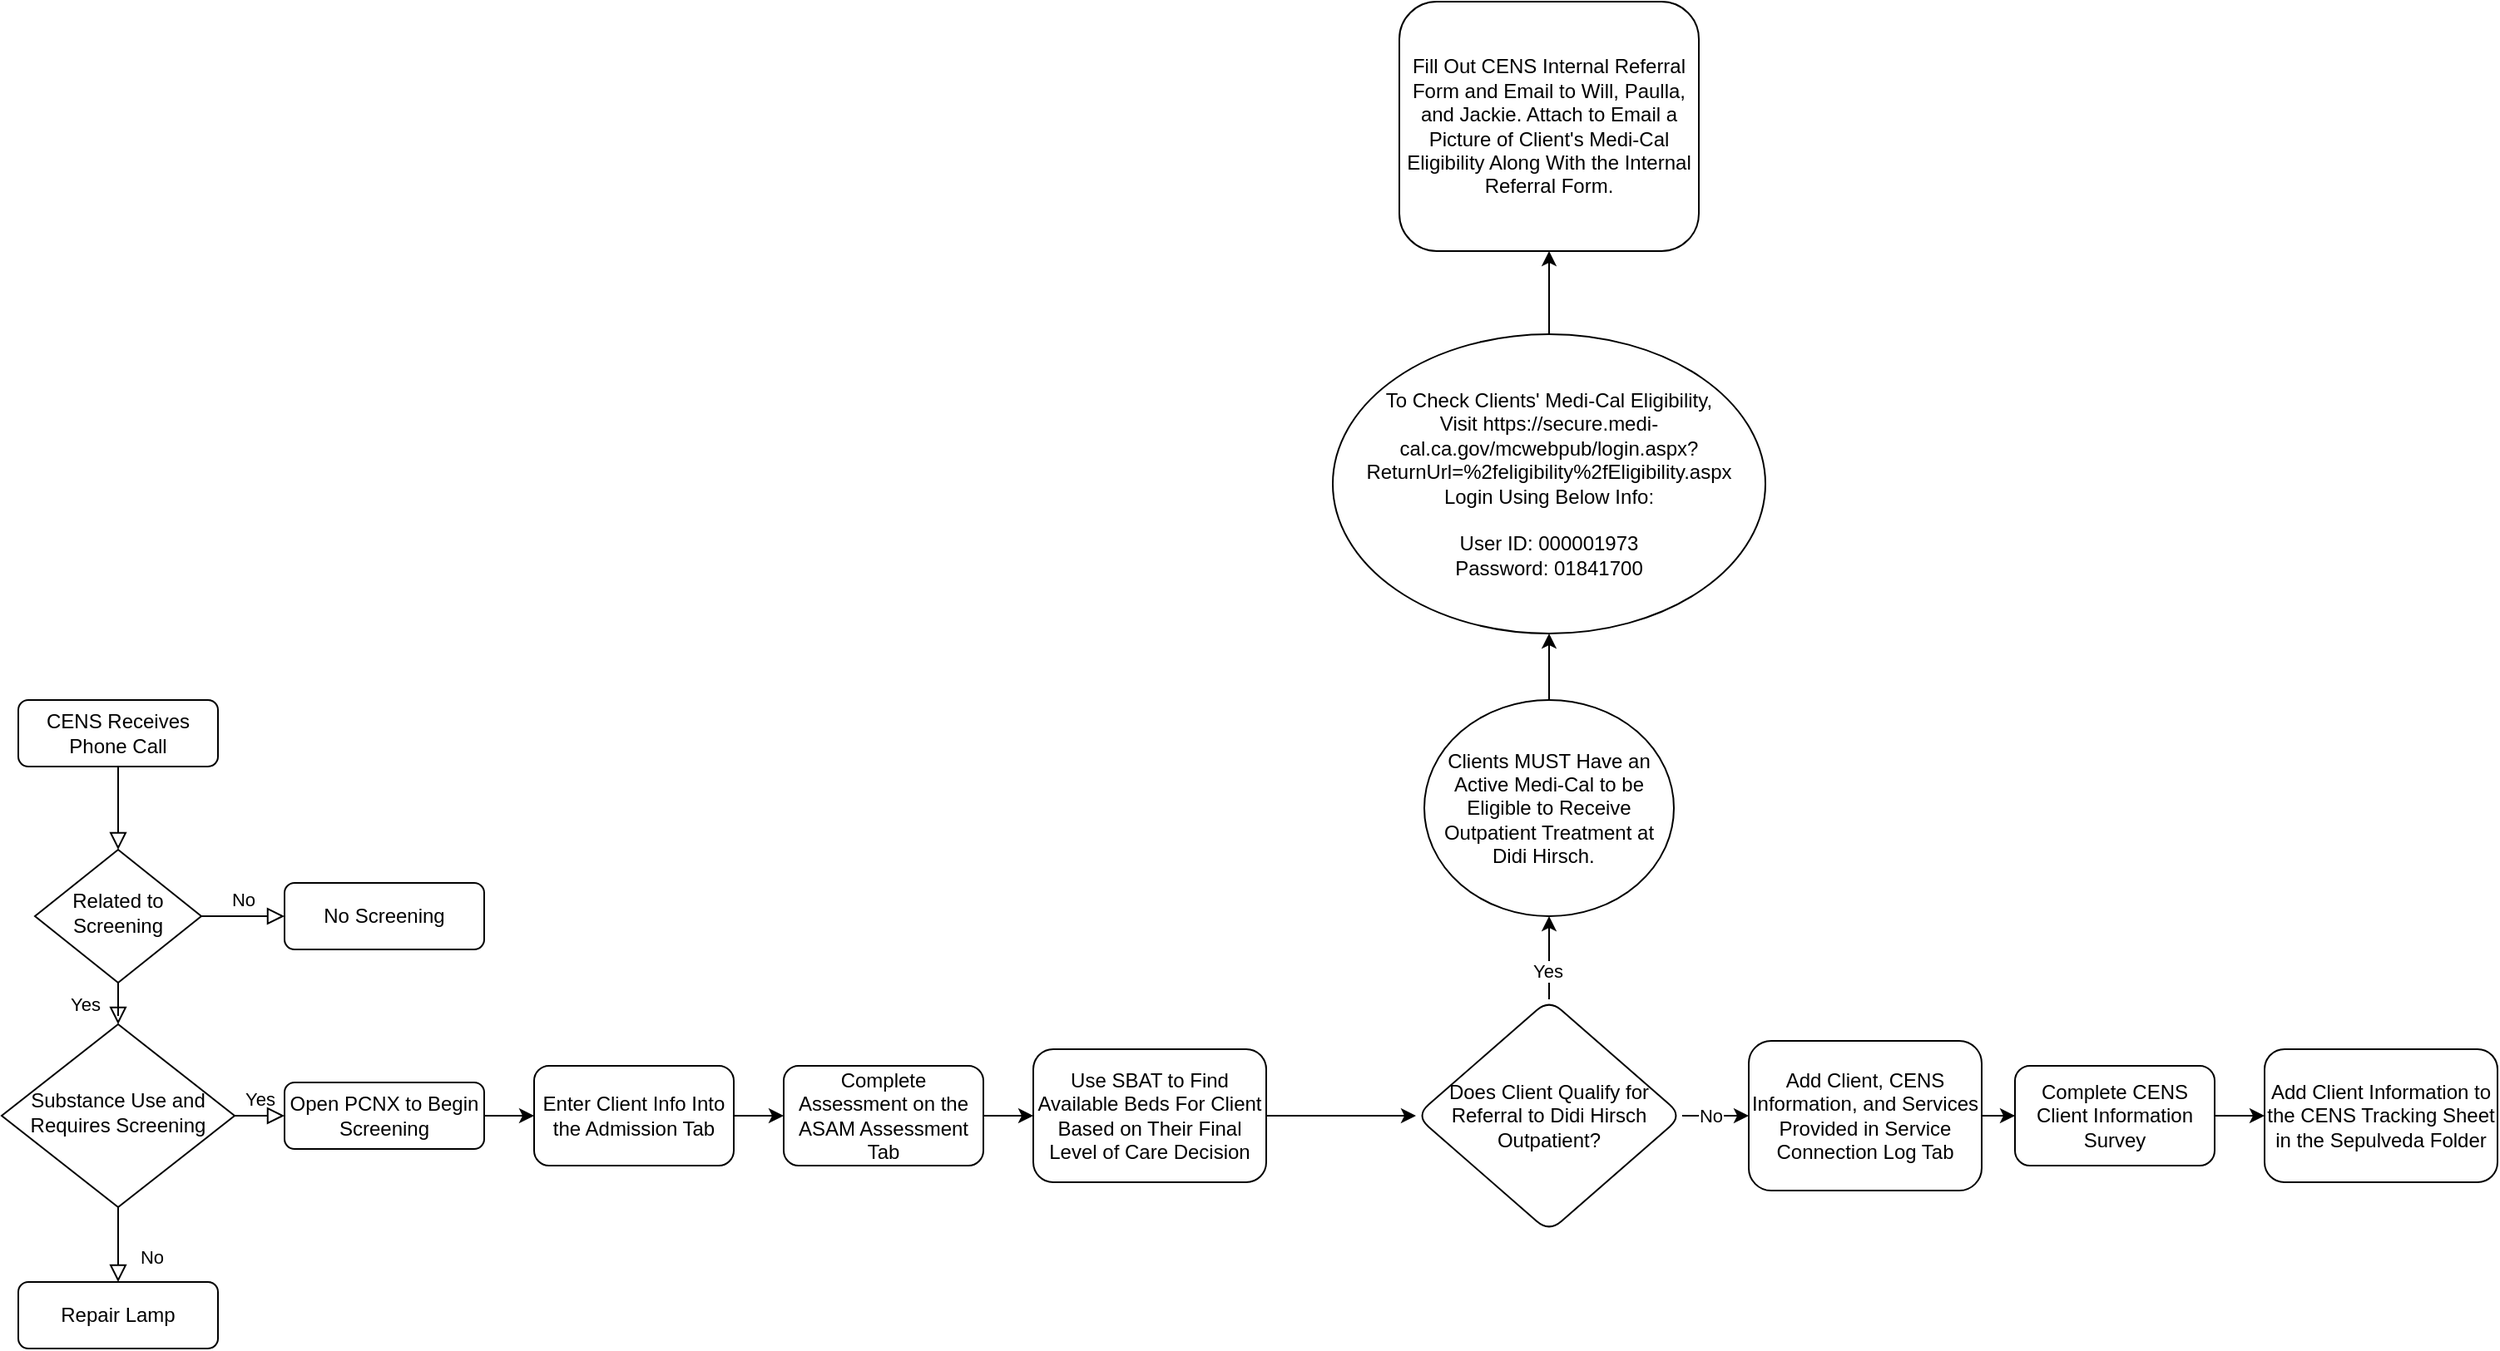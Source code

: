 <mxfile version="24.5.2" type="github">
  <diagram id="C5RBs43oDa-KdzZeNtuy" name="Page-1">
    <mxGraphModel dx="1050" dy="1699" grid="1" gridSize="10" guides="1" tooltips="1" connect="1" arrows="1" fold="1" page="1" pageScale="1" pageWidth="827" pageHeight="1169" math="0" shadow="0">
      <root>
        <mxCell id="WIyWlLk6GJQsqaUBKTNV-0" />
        <mxCell id="WIyWlLk6GJQsqaUBKTNV-1" parent="WIyWlLk6GJQsqaUBKTNV-0" />
        <mxCell id="WIyWlLk6GJQsqaUBKTNV-2" value="" style="rounded=0;html=1;jettySize=auto;orthogonalLoop=1;fontSize=11;endArrow=block;endFill=0;endSize=8;strokeWidth=1;shadow=0;labelBackgroundColor=none;edgeStyle=orthogonalEdgeStyle;" parent="WIyWlLk6GJQsqaUBKTNV-1" source="WIyWlLk6GJQsqaUBKTNV-3" target="WIyWlLk6GJQsqaUBKTNV-6" edge="1">
          <mxGeometry relative="1" as="geometry" />
        </mxCell>
        <mxCell id="WIyWlLk6GJQsqaUBKTNV-3" value="CENS Receives Phone Call" style="rounded=1;whiteSpace=wrap;html=1;fontSize=12;glass=0;strokeWidth=1;shadow=0;" parent="WIyWlLk6GJQsqaUBKTNV-1" vertex="1">
          <mxGeometry x="160" y="80" width="120" height="40" as="geometry" />
        </mxCell>
        <mxCell id="WIyWlLk6GJQsqaUBKTNV-4" value="Yes" style="rounded=0;html=1;jettySize=auto;orthogonalLoop=1;fontSize=11;endArrow=block;endFill=0;endSize=8;strokeWidth=1;shadow=0;labelBackgroundColor=none;edgeStyle=orthogonalEdgeStyle;" parent="WIyWlLk6GJQsqaUBKTNV-1" source="WIyWlLk6GJQsqaUBKTNV-6" target="WIyWlLk6GJQsqaUBKTNV-10" edge="1">
          <mxGeometry y="20" relative="1" as="geometry">
            <mxPoint as="offset" />
          </mxGeometry>
        </mxCell>
        <mxCell id="WIyWlLk6GJQsqaUBKTNV-5" value="No" style="edgeStyle=orthogonalEdgeStyle;rounded=0;html=1;jettySize=auto;orthogonalLoop=1;fontSize=11;endArrow=block;endFill=0;endSize=8;strokeWidth=1;shadow=0;labelBackgroundColor=none;" parent="WIyWlLk6GJQsqaUBKTNV-1" source="WIyWlLk6GJQsqaUBKTNV-6" target="WIyWlLk6GJQsqaUBKTNV-7" edge="1">
          <mxGeometry y="10" relative="1" as="geometry">
            <mxPoint as="offset" />
          </mxGeometry>
        </mxCell>
        <mxCell id="WIyWlLk6GJQsqaUBKTNV-6" value="Related to Screening" style="rhombus;whiteSpace=wrap;html=1;shadow=0;fontFamily=Helvetica;fontSize=12;align=center;strokeWidth=1;spacing=6;spacingTop=-4;" parent="WIyWlLk6GJQsqaUBKTNV-1" vertex="1">
          <mxGeometry x="170" y="170" width="100" height="80" as="geometry" />
        </mxCell>
        <mxCell id="WIyWlLk6GJQsqaUBKTNV-7" value="No Screening" style="rounded=1;whiteSpace=wrap;html=1;fontSize=12;glass=0;strokeWidth=1;shadow=0;" parent="WIyWlLk6GJQsqaUBKTNV-1" vertex="1">
          <mxGeometry x="320" y="190" width="120" height="40" as="geometry" />
        </mxCell>
        <mxCell id="WIyWlLk6GJQsqaUBKTNV-8" value="No" style="rounded=0;html=1;jettySize=auto;orthogonalLoop=1;fontSize=11;endArrow=block;endFill=0;endSize=8;strokeWidth=1;shadow=0;labelBackgroundColor=none;edgeStyle=orthogonalEdgeStyle;" parent="WIyWlLk6GJQsqaUBKTNV-1" source="WIyWlLk6GJQsqaUBKTNV-10" target="WIyWlLk6GJQsqaUBKTNV-11" edge="1">
          <mxGeometry x="0.333" y="20" relative="1" as="geometry">
            <mxPoint as="offset" />
          </mxGeometry>
        </mxCell>
        <mxCell id="WIyWlLk6GJQsqaUBKTNV-9" value="Yes" style="edgeStyle=orthogonalEdgeStyle;rounded=0;html=1;jettySize=auto;orthogonalLoop=1;fontSize=11;endArrow=block;endFill=0;endSize=8;strokeWidth=1;shadow=0;labelBackgroundColor=none;" parent="WIyWlLk6GJQsqaUBKTNV-1" source="WIyWlLk6GJQsqaUBKTNV-10" target="WIyWlLk6GJQsqaUBKTNV-12" edge="1">
          <mxGeometry y="10" relative="1" as="geometry">
            <mxPoint as="offset" />
            <Array as="points">
              <mxPoint x="300" y="330" />
              <mxPoint x="300" y="330" />
            </Array>
          </mxGeometry>
        </mxCell>
        <mxCell id="WIyWlLk6GJQsqaUBKTNV-10" value="Substance Use and Requires Screening" style="rhombus;whiteSpace=wrap;html=1;shadow=0;fontFamily=Helvetica;fontSize=12;align=center;strokeWidth=1;spacing=6;spacingTop=-4;" parent="WIyWlLk6GJQsqaUBKTNV-1" vertex="1">
          <mxGeometry x="150" y="275" width="140" height="110" as="geometry" />
        </mxCell>
        <mxCell id="WIyWlLk6GJQsqaUBKTNV-11" value="Repair Lamp" style="rounded=1;whiteSpace=wrap;html=1;fontSize=12;glass=0;strokeWidth=1;shadow=0;" parent="WIyWlLk6GJQsqaUBKTNV-1" vertex="1">
          <mxGeometry x="160" y="430" width="120" height="40" as="geometry" />
        </mxCell>
        <mxCell id="fu-Jnyq1NOXdT71eh0Bg-1" value="" style="edgeStyle=orthogonalEdgeStyle;rounded=0;orthogonalLoop=1;jettySize=auto;html=1;" edge="1" parent="WIyWlLk6GJQsqaUBKTNV-1" source="WIyWlLk6GJQsqaUBKTNV-12" target="fu-Jnyq1NOXdT71eh0Bg-0">
          <mxGeometry relative="1" as="geometry" />
        </mxCell>
        <mxCell id="WIyWlLk6GJQsqaUBKTNV-12" value="Open PCNX to Begin Screening" style="rounded=1;whiteSpace=wrap;html=1;fontSize=12;glass=0;strokeWidth=1;shadow=0;" parent="WIyWlLk6GJQsqaUBKTNV-1" vertex="1">
          <mxGeometry x="320" y="310" width="120" height="40" as="geometry" />
        </mxCell>
        <mxCell id="fu-Jnyq1NOXdT71eh0Bg-3" value="" style="edgeStyle=orthogonalEdgeStyle;rounded=0;orthogonalLoop=1;jettySize=auto;html=1;" edge="1" parent="WIyWlLk6GJQsqaUBKTNV-1" source="fu-Jnyq1NOXdT71eh0Bg-0" target="fu-Jnyq1NOXdT71eh0Bg-2">
          <mxGeometry relative="1" as="geometry" />
        </mxCell>
        <mxCell id="fu-Jnyq1NOXdT71eh0Bg-0" value="Enter Client Info Into the Admission Tab" style="whiteSpace=wrap;html=1;rounded=1;glass=0;strokeWidth=1;shadow=0;" vertex="1" parent="WIyWlLk6GJQsqaUBKTNV-1">
          <mxGeometry x="470" y="300" width="120" height="60" as="geometry" />
        </mxCell>
        <mxCell id="fu-Jnyq1NOXdT71eh0Bg-5" value="" style="edgeStyle=orthogonalEdgeStyle;rounded=0;orthogonalLoop=1;jettySize=auto;html=1;" edge="1" parent="WIyWlLk6GJQsqaUBKTNV-1" source="fu-Jnyq1NOXdT71eh0Bg-2" target="fu-Jnyq1NOXdT71eh0Bg-4">
          <mxGeometry relative="1" as="geometry" />
        </mxCell>
        <mxCell id="fu-Jnyq1NOXdT71eh0Bg-2" value="Complete Assessment on the ASAM Assessment Tab" style="whiteSpace=wrap;html=1;rounded=1;glass=0;strokeWidth=1;shadow=0;" vertex="1" parent="WIyWlLk6GJQsqaUBKTNV-1">
          <mxGeometry x="620" y="300" width="120" height="60" as="geometry" />
        </mxCell>
        <mxCell id="fu-Jnyq1NOXdT71eh0Bg-7" value="" style="edgeStyle=orthogonalEdgeStyle;rounded=0;orthogonalLoop=1;jettySize=auto;html=1;" edge="1" parent="WIyWlLk6GJQsqaUBKTNV-1" source="fu-Jnyq1NOXdT71eh0Bg-24" target="fu-Jnyq1NOXdT71eh0Bg-6">
          <mxGeometry relative="1" as="geometry">
            <mxPoint x="1040" y="330" as="sourcePoint" />
            <Array as="points">
              <mxPoint x="1070" y="330" />
              <mxPoint x="1070" y="330" />
            </Array>
          </mxGeometry>
        </mxCell>
        <mxCell id="fu-Jnyq1NOXdT71eh0Bg-33" value="No" style="edgeLabel;html=1;align=center;verticalAlign=middle;resizable=0;points=[];" vertex="1" connectable="0" parent="fu-Jnyq1NOXdT71eh0Bg-7">
          <mxGeometry x="0.294" relative="1" as="geometry">
            <mxPoint x="-9" as="offset" />
          </mxGeometry>
        </mxCell>
        <mxCell id="fu-Jnyq1NOXdT71eh0Bg-38" value="" style="edgeStyle=orthogonalEdgeStyle;rounded=0;orthogonalLoop=1;jettySize=auto;html=1;" edge="1" parent="WIyWlLk6GJQsqaUBKTNV-1" source="fu-Jnyq1NOXdT71eh0Bg-4" target="fu-Jnyq1NOXdT71eh0Bg-24">
          <mxGeometry relative="1" as="geometry" />
        </mxCell>
        <mxCell id="fu-Jnyq1NOXdT71eh0Bg-4" value="Use SBAT to Find Available Beds For Client Based on Their Final Level of Care Decision" style="whiteSpace=wrap;html=1;rounded=1;glass=0;strokeWidth=1;shadow=0;" vertex="1" parent="WIyWlLk6GJQsqaUBKTNV-1">
          <mxGeometry x="770" y="290" width="140" height="80" as="geometry" />
        </mxCell>
        <mxCell id="fu-Jnyq1NOXdT71eh0Bg-9" value="" style="edgeStyle=orthogonalEdgeStyle;rounded=0;orthogonalLoop=1;jettySize=auto;html=1;" edge="1" parent="WIyWlLk6GJQsqaUBKTNV-1" source="fu-Jnyq1NOXdT71eh0Bg-6" target="fu-Jnyq1NOXdT71eh0Bg-8">
          <mxGeometry relative="1" as="geometry" />
        </mxCell>
        <mxCell id="fu-Jnyq1NOXdT71eh0Bg-6" value="Add Client, CENS Information, and Services Provided in Service Connection Log Tab" style="whiteSpace=wrap;html=1;rounded=1;glass=0;strokeWidth=1;shadow=0;" vertex="1" parent="WIyWlLk6GJQsqaUBKTNV-1">
          <mxGeometry x="1200" y="285" width="140" height="90" as="geometry" />
        </mxCell>
        <mxCell id="fu-Jnyq1NOXdT71eh0Bg-11" value="" style="edgeStyle=orthogonalEdgeStyle;rounded=0;orthogonalLoop=1;jettySize=auto;html=1;" edge="1" parent="WIyWlLk6GJQsqaUBKTNV-1" source="fu-Jnyq1NOXdT71eh0Bg-8" target="fu-Jnyq1NOXdT71eh0Bg-10">
          <mxGeometry relative="1" as="geometry" />
        </mxCell>
        <mxCell id="fu-Jnyq1NOXdT71eh0Bg-8" value="Complete CENS Client Information Survey" style="whiteSpace=wrap;html=1;rounded=1;glass=0;strokeWidth=1;shadow=0;" vertex="1" parent="WIyWlLk6GJQsqaUBKTNV-1">
          <mxGeometry x="1360" y="300" width="120" height="60" as="geometry" />
        </mxCell>
        <mxCell id="fu-Jnyq1NOXdT71eh0Bg-10" value="Add Client Information to the CENS Tracking Sheet in the Sepulveda Folder" style="whiteSpace=wrap;html=1;rounded=1;glass=0;strokeWidth=1;shadow=0;" vertex="1" parent="WIyWlLk6GJQsqaUBKTNV-1">
          <mxGeometry x="1510" y="290" width="140" height="80" as="geometry" />
        </mxCell>
        <mxCell id="fu-Jnyq1NOXdT71eh0Bg-19" value="Fill Out CENS Internal Referral Form and Email to Will, Paulla, and Jackie. Attach to Email a Picture of Client&#39;s Medi-Cal Eligibility Along With the Internal Referral Form." style="whiteSpace=wrap;html=1;rounded=1;glass=0;strokeWidth=1;shadow=0;" vertex="1" parent="WIyWlLk6GJQsqaUBKTNV-1">
          <mxGeometry x="990" y="-340" width="180" height="150" as="geometry" />
        </mxCell>
        <mxCell id="fu-Jnyq1NOXdT71eh0Bg-30" value="" style="edgeStyle=orthogonalEdgeStyle;rounded=0;orthogonalLoop=1;jettySize=auto;html=1;" edge="1" parent="WIyWlLk6GJQsqaUBKTNV-1" source="fu-Jnyq1NOXdT71eh0Bg-26" target="fu-Jnyq1NOXdT71eh0Bg-29">
          <mxGeometry relative="1" as="geometry" />
        </mxCell>
        <mxCell id="fu-Jnyq1NOXdT71eh0Bg-26" value="Clients MUST Have an Active Medi-Cal to be Eligible to Receive Outpatient Treatment at Didi Hirsch.&amp;nbsp;&amp;nbsp;" style="ellipse;whiteSpace=wrap;html=1;rounded=1;glass=0;strokeWidth=1;shadow=0;" vertex="1" parent="WIyWlLk6GJQsqaUBKTNV-1">
          <mxGeometry x="1005" y="80" width="150" height="130" as="geometry" />
        </mxCell>
        <mxCell id="fu-Jnyq1NOXdT71eh0Bg-42" value="" style="edgeStyle=orthogonalEdgeStyle;rounded=0;orthogonalLoop=1;jettySize=auto;html=1;" edge="1" parent="WIyWlLk6GJQsqaUBKTNV-1" source="fu-Jnyq1NOXdT71eh0Bg-29" target="fu-Jnyq1NOXdT71eh0Bg-19">
          <mxGeometry relative="1" as="geometry" />
        </mxCell>
        <mxCell id="fu-Jnyq1NOXdT71eh0Bg-29" value="To Check Clients&#39; Medi-Cal Eligibility, Visit&amp;nbsp;https://secure.medi-cal.ca.gov/mcwebpub/login.aspx?ReturnUrl=%2feligibility%2fEligibility.aspx&lt;div&gt;Login Using Below Info:&lt;/div&gt;&lt;div&gt;&lt;br&gt;&lt;/div&gt;&lt;div&gt;User ID: 000001973&lt;/div&gt;&lt;div&gt;Password: 01841700&lt;/div&gt;" style="ellipse;whiteSpace=wrap;html=1;rounded=1;glass=0;strokeWidth=1;shadow=0;" vertex="1" parent="WIyWlLk6GJQsqaUBKTNV-1">
          <mxGeometry x="950" y="-140" width="260" height="180" as="geometry" />
        </mxCell>
        <mxCell id="fu-Jnyq1NOXdT71eh0Bg-39" value="" style="edgeStyle=orthogonalEdgeStyle;rounded=0;orthogonalLoop=1;jettySize=auto;html=1;" edge="1" parent="WIyWlLk6GJQsqaUBKTNV-1" source="fu-Jnyq1NOXdT71eh0Bg-24" target="fu-Jnyq1NOXdT71eh0Bg-26">
          <mxGeometry relative="1" as="geometry" />
        </mxCell>
        <mxCell id="fu-Jnyq1NOXdT71eh0Bg-40" value="Yes" style="edgeLabel;html=1;align=center;verticalAlign=middle;resizable=0;points=[];" vertex="1" connectable="0" parent="fu-Jnyq1NOXdT71eh0Bg-39">
          <mxGeometry x="-0.325" y="1" relative="1" as="geometry">
            <mxPoint as="offset" />
          </mxGeometry>
        </mxCell>
        <mxCell id="fu-Jnyq1NOXdT71eh0Bg-24" value="Does Client Qualify for Referral to Didi Hirsch Outpatient?" style="rhombus;whiteSpace=wrap;html=1;rounded=1;glass=0;strokeWidth=1;shadow=0;" vertex="1" parent="WIyWlLk6GJQsqaUBKTNV-1">
          <mxGeometry x="1000" y="260" width="160" height="140" as="geometry" />
        </mxCell>
      </root>
    </mxGraphModel>
  </diagram>
</mxfile>
